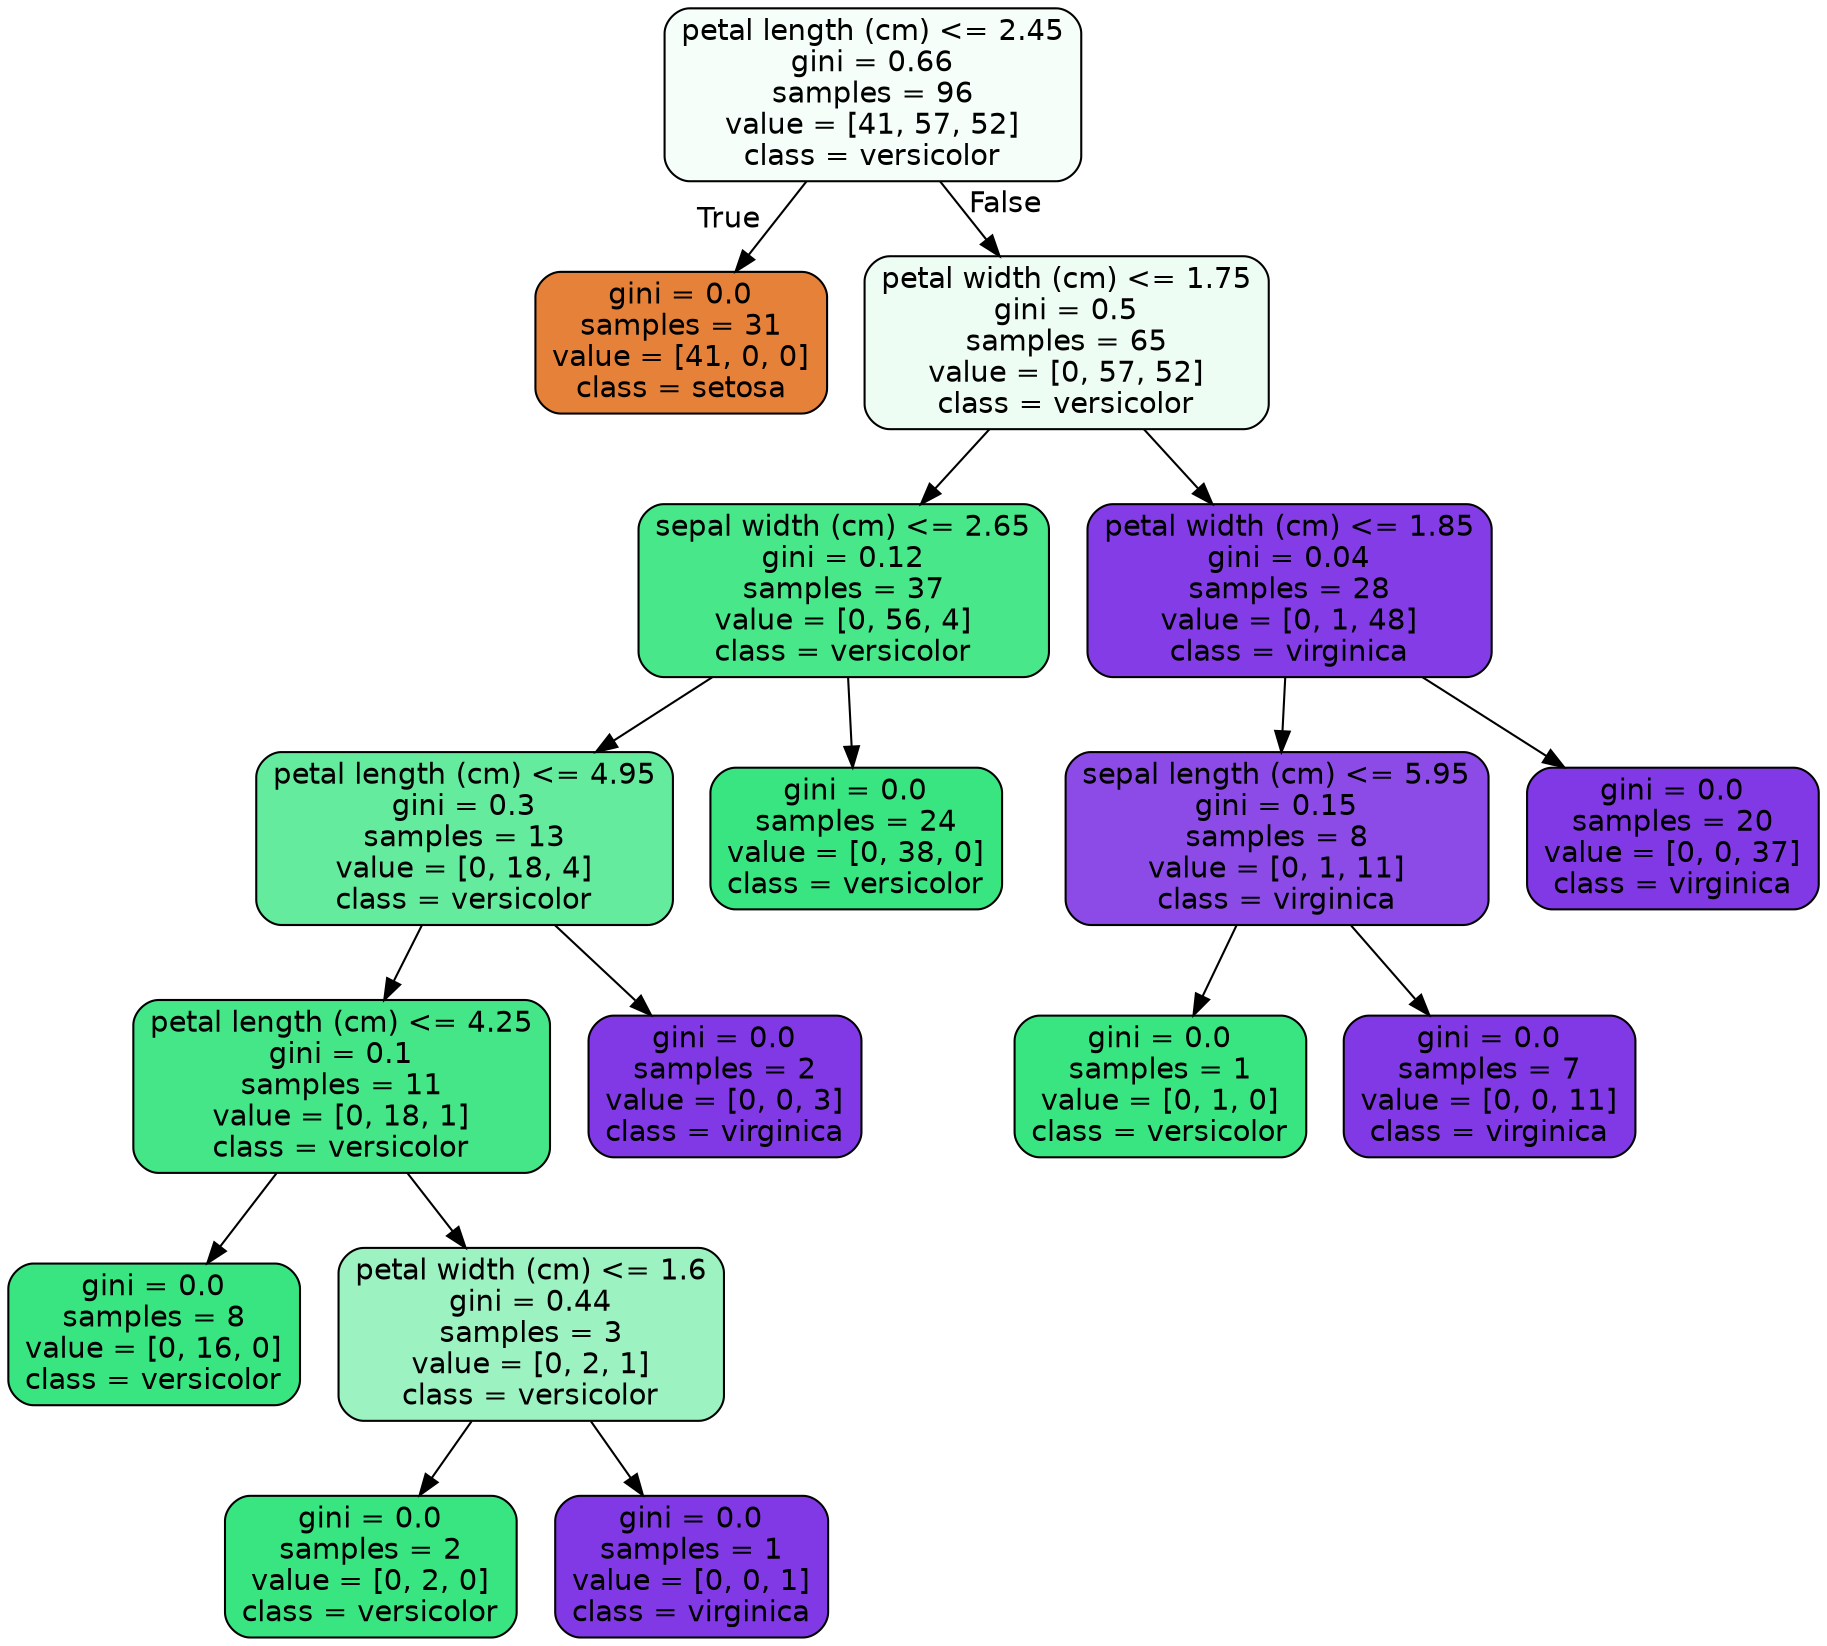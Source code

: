 digraph Tree {
node [shape=box, style="filled, rounded", color="black", fontname="helvetica"] ;
edge [fontname="helvetica"] ;
0 [label="petal length (cm) <= 2.45\ngini = 0.66\nsamples = 96\nvalue = [41, 57, 52]\nclass = versicolor", fillcolor="#f5fef9"] ;
1 [label="gini = 0.0\nsamples = 31\nvalue = [41, 0, 0]\nclass = setosa", fillcolor="#e58139"] ;
0 -> 1 [labeldistance=2.5, labelangle=45, headlabel="True"] ;
2 [label="petal width (cm) <= 1.75\ngini = 0.5\nsamples = 65\nvalue = [0, 57, 52]\nclass = versicolor", fillcolor="#eefdf4"] ;
0 -> 2 [labeldistance=2.5, labelangle=-45, headlabel="False"] ;
3 [label="sepal width (cm) <= 2.65\ngini = 0.12\nsamples = 37\nvalue = [0, 56, 4]\nclass = versicolor", fillcolor="#47e78a"] ;
2 -> 3 ;
4 [label="petal length (cm) <= 4.95\ngini = 0.3\nsamples = 13\nvalue = [0, 18, 4]\nclass = versicolor", fillcolor="#65eb9d"] ;
3 -> 4 ;
5 [label="petal length (cm) <= 4.25\ngini = 0.1\nsamples = 11\nvalue = [0, 18, 1]\nclass = versicolor", fillcolor="#44e688"] ;
4 -> 5 ;
6 [label="gini = 0.0\nsamples = 8\nvalue = [0, 16, 0]\nclass = versicolor", fillcolor="#39e581"] ;
5 -> 6 ;
7 [label="petal width (cm) <= 1.6\ngini = 0.44\nsamples = 3\nvalue = [0, 2, 1]\nclass = versicolor", fillcolor="#9cf2c0"] ;
5 -> 7 ;
8 [label="gini = 0.0\nsamples = 2\nvalue = [0, 2, 0]\nclass = versicolor", fillcolor="#39e581"] ;
7 -> 8 ;
9 [label="gini = 0.0\nsamples = 1\nvalue = [0, 0, 1]\nclass = virginica", fillcolor="#8139e5"] ;
7 -> 9 ;
10 [label="gini = 0.0\nsamples = 2\nvalue = [0, 0, 3]\nclass = virginica", fillcolor="#8139e5"] ;
4 -> 10 ;
11 [label="gini = 0.0\nsamples = 24\nvalue = [0, 38, 0]\nclass = versicolor", fillcolor="#39e581"] ;
3 -> 11 ;
12 [label="petal width (cm) <= 1.85\ngini = 0.04\nsamples = 28\nvalue = [0, 1, 48]\nclass = virginica", fillcolor="#843de6"] ;
2 -> 12 ;
13 [label="sepal length (cm) <= 5.95\ngini = 0.15\nsamples = 8\nvalue = [0, 1, 11]\nclass = virginica", fillcolor="#8c4be7"] ;
12 -> 13 ;
14 [label="gini = 0.0\nsamples = 1\nvalue = [0, 1, 0]\nclass = versicolor", fillcolor="#39e581"] ;
13 -> 14 ;
15 [label="gini = 0.0\nsamples = 7\nvalue = [0, 0, 11]\nclass = virginica", fillcolor="#8139e5"] ;
13 -> 15 ;
16 [label="gini = 0.0\nsamples = 20\nvalue = [0, 0, 37]\nclass = virginica", fillcolor="#8139e5"] ;
12 -> 16 ;
}